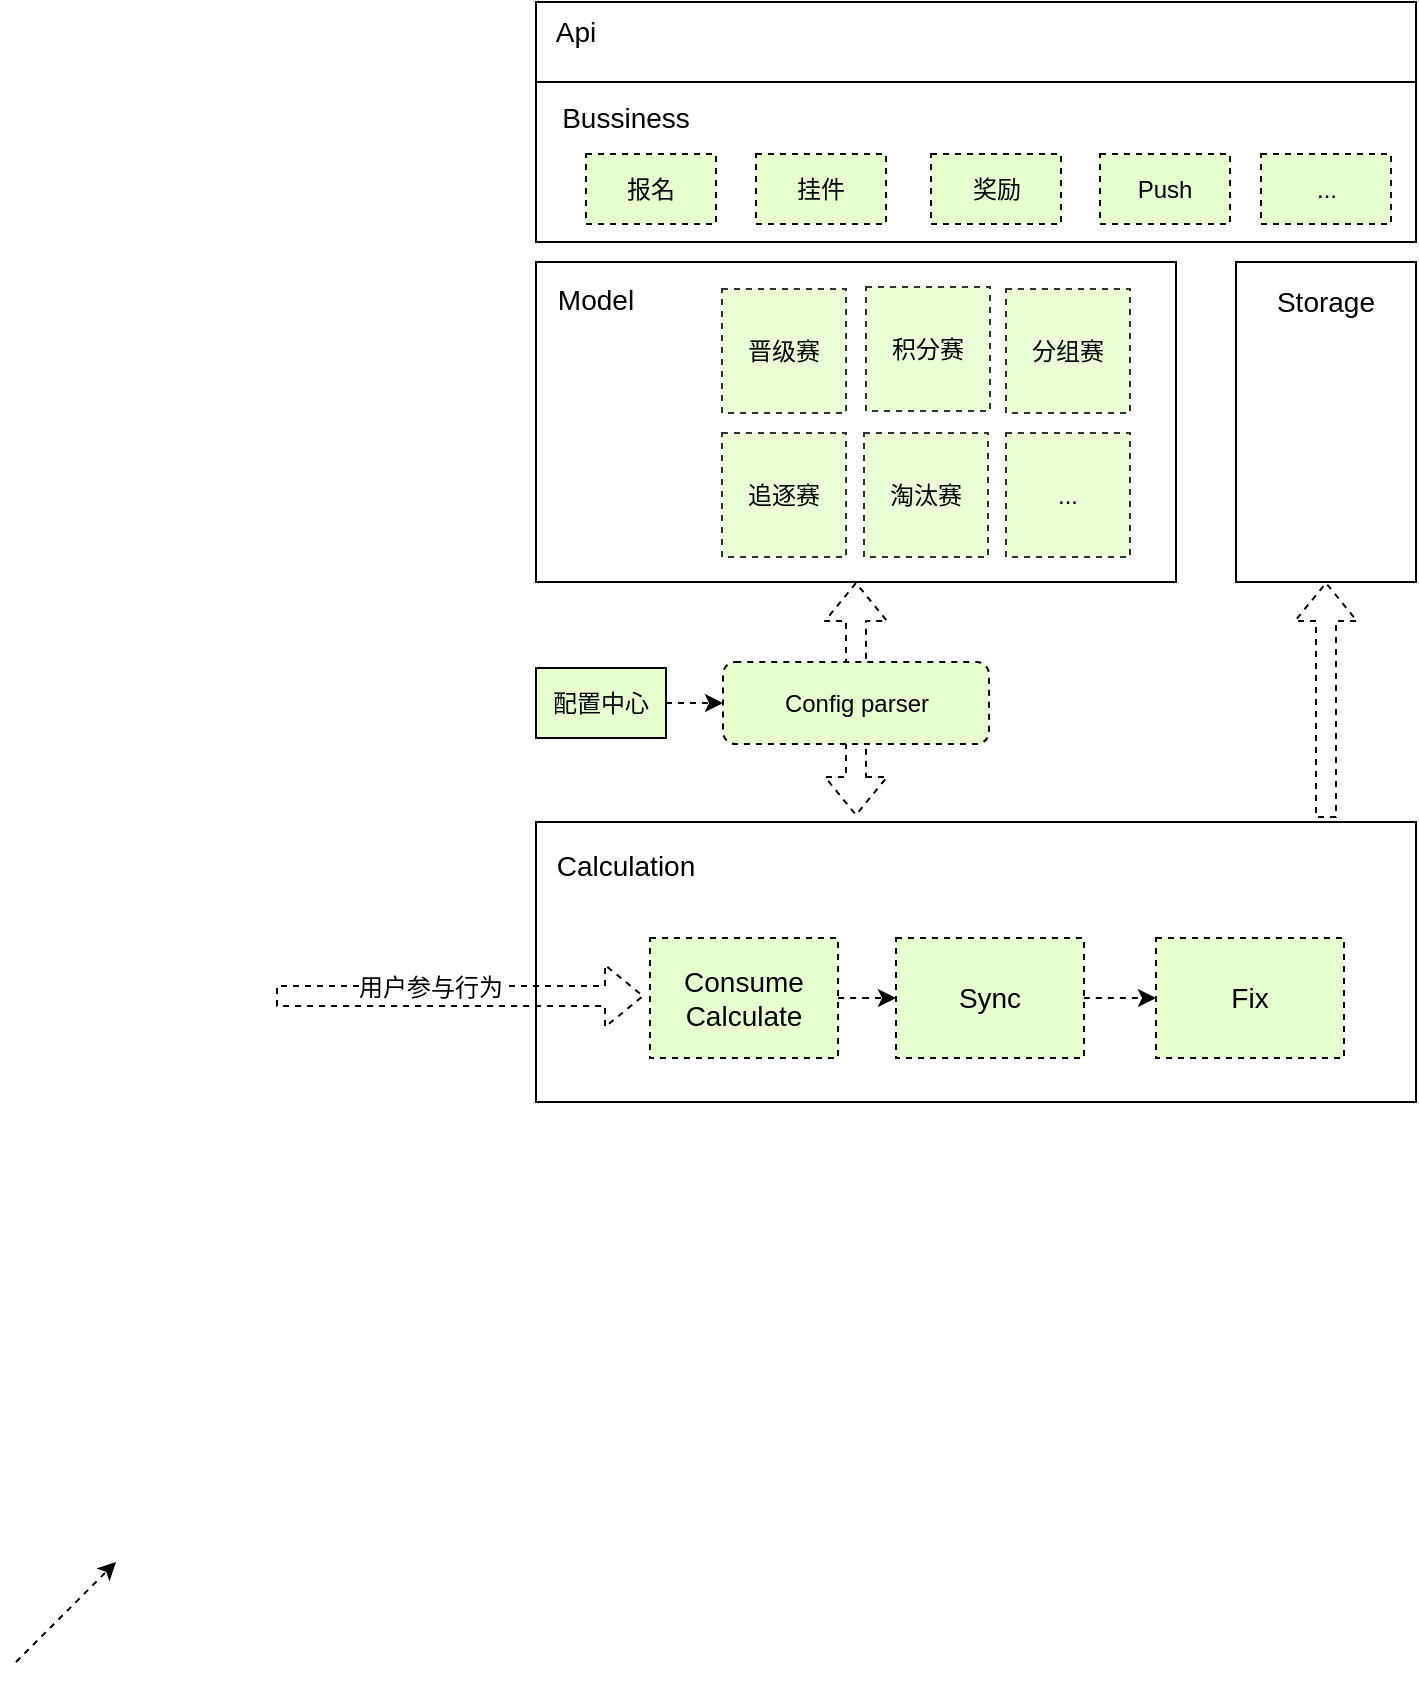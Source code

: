 <mxfile version="10.7.7" type="github"><diagram id="xEhpsPjz-JrfvKZ8K4dk" name="第 1 页"><mxGraphModel dx="1398" dy="858" grid="1" gridSize="10" guides="1" tooltips="1" connect="1" arrows="1" fold="1" page="1" pageScale="1" pageWidth="826" pageHeight="1169" math="0" shadow="0"><root><mxCell id="0"/><mxCell id="1" parent="0"/><mxCell id="2_gbh3nrMJRSnqGBZX9Q-56" value="" style="shape=flexArrow;endArrow=classic;startArrow=classic;html=1;dashed=1;entryX=0.5;entryY=1;entryDx=0;entryDy=0;" edge="1" parent="1" target="2_gbh3nrMJRSnqGBZX9Q-1"><mxGeometry width="50" height="50" relative="1" as="geometry"><mxPoint x="480" y="437" as="sourcePoint"/><mxPoint x="495" y="360" as="targetPoint"/></mxGeometry></mxCell><mxCell id="2_gbh3nrMJRSnqGBZX9Q-1" value="" style="rounded=0;whiteSpace=wrap;html=1;" vertex="1" parent="1"><mxGeometry x="320" y="160" width="320" height="160" as="geometry"/></mxCell><mxCell id="2_gbh3nrMJRSnqGBZX9Q-5" value="" style="rounded=0;whiteSpace=wrap;html=1;" vertex="1" parent="1"><mxGeometry x="320" y="440" width="440" height="140" as="geometry"/></mxCell><mxCell id="2_gbh3nrMJRSnqGBZX9Q-7" value="" style="rounded=0;whiteSpace=wrap;html=1;" vertex="1" parent="1"><mxGeometry x="320" y="70" width="440" height="80" as="geometry"/></mxCell><mxCell id="2_gbh3nrMJRSnqGBZX9Q-23" value="" style="rounded=0;whiteSpace=wrap;html=1;" vertex="1" parent="1"><mxGeometry x="670" y="160" width="90" height="160" as="geometry"/></mxCell><mxCell id="2_gbh3nrMJRSnqGBZX9Q-37" value="晋级赛" style="whiteSpace=wrap;html=1;aspect=fixed;rounded=0;shadow=0;glass=0;comic=0;opacity=80;arcSize=31;dashed=1;fillColor=#E6FFCC;" vertex="1" parent="1"><mxGeometry x="413" y="173.5" width="62" height="62" as="geometry"/></mxCell><mxCell id="2_gbh3nrMJRSnqGBZX9Q-44" value="积分赛" style="whiteSpace=wrap;html=1;aspect=fixed;rounded=0;shadow=0;glass=0;comic=0;opacity=80;arcSize=31;dashed=1;fillColor=#E6FFCC;" vertex="1" parent="1"><mxGeometry x="485" y="172.5" width="62" height="62" as="geometry"/></mxCell><mxCell id="2_gbh3nrMJRSnqGBZX9Q-45" value="追逐赛" style="whiteSpace=wrap;html=1;aspect=fixed;rounded=0;shadow=0;glass=0;comic=0;opacity=80;arcSize=31;dashed=1;fillColor=#E6FFCC;" vertex="1" parent="1"><mxGeometry x="413" y="245.5" width="62" height="62" as="geometry"/></mxCell><mxCell id="2_gbh3nrMJRSnqGBZX9Q-46" value="..." style="whiteSpace=wrap;html=1;aspect=fixed;rounded=0;shadow=0;glass=0;comic=0;opacity=80;arcSize=31;dashed=1;fillColor=#E6FFCC;" vertex="1" parent="1"><mxGeometry x="555" y="245.5" width="62" height="62" as="geometry"/></mxCell><mxCell id="2_gbh3nrMJRSnqGBZX9Q-47" value="淘汰赛" style="whiteSpace=wrap;html=1;aspect=fixed;rounded=0;shadow=0;glass=0;comic=0;opacity=80;arcSize=31;dashed=1;fillColor=#E6FFCC;" vertex="1" parent="1"><mxGeometry x="484" y="245.5" width="62" height="62" as="geometry"/></mxCell><mxCell id="2_gbh3nrMJRSnqGBZX9Q-48" value="分组赛" style="whiteSpace=wrap;html=1;aspect=fixed;rounded=0;shadow=0;glass=0;comic=0;opacity=80;arcSize=31;dashed=1;fillColor=#E6FFCC;" vertex="1" parent="1"><mxGeometry x="555" y="173.5" width="62" height="62" as="geometry"/></mxCell><mxCell id="2_gbh3nrMJRSnqGBZX9Q-52" value="Config parser&lt;br&gt;" style="rounded=1;whiteSpace=wrap;html=1;shadow=0;glass=0;dashed=1;comic=0;fillColor=#E6FFCC;" vertex="1" parent="1"><mxGeometry x="413.5" y="360" width="133" height="41" as="geometry"/></mxCell><mxCell id="2_gbh3nrMJRSnqGBZX9Q-58" value="" style="shape=flexArrow;endArrow=classic;html=1;dashed=1;entryX=0;entryY=0.5;entryDx=0;entryDy=0;" edge="1" parent="1"><mxGeometry width="50" height="50" relative="1" as="geometry"><mxPoint x="190" y="527" as="sourcePoint"/><mxPoint x="374" y="527" as="targetPoint"/></mxGeometry></mxCell><mxCell id="2_gbh3nrMJRSnqGBZX9Q-59" value="用户参与行为" style="text;html=1;resizable=0;points=[];align=center;verticalAlign=middle;labelBackgroundColor=#ffffff;" vertex="1" connectable="0" parent="2_gbh3nrMJRSnqGBZX9Q-58"><mxGeometry x="-0.17" y="4" relative="1" as="geometry"><mxPoint as="offset"/></mxGeometry></mxCell><mxCell id="2_gbh3nrMJRSnqGBZX9Q-69" value="报名" style="rounded=0;whiteSpace=wrap;html=1;shadow=0;glass=0;dashed=1;comic=0;strokeColor=#000000;fillColor=#E6FFCC;" vertex="1" parent="1"><mxGeometry x="345" y="106" width="65" height="35" as="geometry"/></mxCell><mxCell id="2_gbh3nrMJRSnqGBZX9Q-70" value="挂件" style="rounded=0;whiteSpace=wrap;html=1;shadow=0;glass=0;dashed=1;comic=0;strokeColor=#000000;fillColor=#E6FFCC;" vertex="1" parent="1"><mxGeometry x="430" y="106" width="65" height="35" as="geometry"/></mxCell><mxCell id="2_gbh3nrMJRSnqGBZX9Q-71" value="奖励" style="rounded=0;whiteSpace=wrap;html=1;shadow=0;glass=0;dashed=1;comic=0;strokeColor=#000000;fillColor=#E6FFCC;" vertex="1" parent="1"><mxGeometry x="517.5" y="106" width="65" height="35" as="geometry"/></mxCell><mxCell id="2_gbh3nrMJRSnqGBZX9Q-72" value="Model&lt;br style=&quot;font-size: 14px;&quot;&gt;" style="text;html=1;strokeColor=none;fillColor=none;align=center;verticalAlign=middle;whiteSpace=wrap;rounded=0;shadow=0;glass=0;dashed=1;comic=0;fontSize=14;" vertex="1" parent="1"><mxGeometry x="320" y="160" width="60" height="37" as="geometry"/></mxCell><mxCell id="2_gbh3nrMJRSnqGBZX9Q-75" value="&lt;span&gt;Calculation&lt;/span&gt;" style="text;html=1;strokeColor=none;fillColor=none;align=center;verticalAlign=middle;whiteSpace=wrap;rounded=0;shadow=0;glass=0;dashed=1;comic=0;fontSize=14;" vertex="1" parent="1"><mxGeometry x="320" y="440" width="90" height="44" as="geometry"/></mxCell><mxCell id="2_gbh3nrMJRSnqGBZX9Q-84" value="" style="edgeStyle=orthogonalEdgeStyle;curved=1;rounded=0;orthogonalLoop=1;jettySize=auto;html=1;dashed=1;fontSize=14;" edge="1" parent="1" source="2_gbh3nrMJRSnqGBZX9Q-76" target="2_gbh3nrMJRSnqGBZX9Q-83"><mxGeometry relative="1" as="geometry"/></mxCell><mxCell id="2_gbh3nrMJRSnqGBZX9Q-76" value="Consume Calculate" style="rounded=0;whiteSpace=wrap;html=1;shadow=0;glass=0;dashed=1;comic=0;strokeColor=#000000;fillColor=#E6FFCC;fontSize=14;" vertex="1" parent="1"><mxGeometry x="377" y="498" width="94" height="60" as="geometry"/></mxCell><mxCell id="2_gbh3nrMJRSnqGBZX9Q-88" style="edgeStyle=orthogonalEdgeStyle;curved=1;rounded=0;orthogonalLoop=1;jettySize=auto;html=1;exitX=1;exitY=0.5;exitDx=0;exitDy=0;dashed=1;fontSize=14;entryX=0;entryY=0.5;entryDx=0;entryDy=0;" edge="1" parent="1" source="2_gbh3nrMJRSnqGBZX9Q-83" target="2_gbh3nrMJRSnqGBZX9Q-85"><mxGeometry relative="1" as="geometry"/></mxCell><mxCell id="2_gbh3nrMJRSnqGBZX9Q-83" value="Sync" style="rounded=0;whiteSpace=wrap;html=1;shadow=0;glass=0;dashed=1;comic=0;strokeColor=#000000;fillColor=#E6FFCC;fontSize=14;" vertex="1" parent="1"><mxGeometry x="500" y="498" width="94" height="60" as="geometry"/></mxCell><mxCell id="2_gbh3nrMJRSnqGBZX9Q-77" value="&lt;span&gt;Bussiness&lt;/span&gt;" style="text;html=1;strokeColor=none;fillColor=none;align=center;verticalAlign=middle;whiteSpace=wrap;rounded=0;shadow=0;glass=0;dashed=1;comic=0;fontSize=14;" vertex="1" parent="1"><mxGeometry x="320" y="70" width="90" height="36" as="geometry"/></mxCell><mxCell id="2_gbh3nrMJRSnqGBZX9Q-78" value="Push" style="rounded=0;whiteSpace=wrap;html=1;shadow=0;glass=0;dashed=1;comic=0;strokeColor=#000000;fillColor=#E6FFCC;" vertex="1" parent="1"><mxGeometry x="602" y="106" width="65" height="35" as="geometry"/></mxCell><mxCell id="2_gbh3nrMJRSnqGBZX9Q-79" value="..." style="rounded=0;whiteSpace=wrap;html=1;shadow=0;glass=0;dashed=1;comic=0;strokeColor=#000000;fillColor=#E6FFCC;" vertex="1" parent="1"><mxGeometry x="682.5" y="106" width="65" height="35" as="geometry"/></mxCell><mxCell id="2_gbh3nrMJRSnqGBZX9Q-85" value="Fix" style="rounded=0;whiteSpace=wrap;html=1;shadow=0;glass=0;dashed=1;comic=0;strokeColor=#000000;fillColor=#E6FFCC;fontSize=14;" vertex="1" parent="1"><mxGeometry x="630" y="498" width="94" height="60" as="geometry"/></mxCell><mxCell id="2_gbh3nrMJRSnqGBZX9Q-87" value="" style="endArrow=classic;html=1;dashed=1;fontSize=14;" edge="1" parent="1"><mxGeometry width="50" height="50" relative="1" as="geometry"><mxPoint x="60" y="860" as="sourcePoint"/><mxPoint x="110" y="810" as="targetPoint"/></mxGeometry></mxCell><mxCell id="2_gbh3nrMJRSnqGBZX9Q-93" value="Storage" style="text;html=1;strokeColor=none;fillColor=none;align=center;verticalAlign=middle;whiteSpace=wrap;rounded=0;shadow=0;glass=0;dashed=1;comic=0;fontSize=14;" vertex="1" parent="1"><mxGeometry x="670" y="160" width="90" height="40" as="geometry"/></mxCell><mxCell id="2_gbh3nrMJRSnqGBZX9Q-94" value="" style="shape=flexArrow;endArrow=classic;html=1;dashed=1;fontSize=14;entryX=0.5;entryY=1;entryDx=0;entryDy=0;" edge="1" parent="1" target="2_gbh3nrMJRSnqGBZX9Q-23"><mxGeometry width="50" height="50" relative="1" as="geometry"><mxPoint x="715" y="438" as="sourcePoint"/><mxPoint x="740" y="370" as="targetPoint"/></mxGeometry></mxCell><mxCell id="2_gbh3nrMJRSnqGBZX9Q-97" style="edgeStyle=orthogonalEdgeStyle;rounded=0;orthogonalLoop=1;jettySize=auto;html=1;exitX=1;exitY=0.5;exitDx=0;exitDy=0;entryX=0;entryY=0.5;entryDx=0;entryDy=0;dashed=1;fontSize=14;" edge="1" parent="1" source="2_gbh3nrMJRSnqGBZX9Q-95" target="2_gbh3nrMJRSnqGBZX9Q-52"><mxGeometry relative="1" as="geometry"/></mxCell><mxCell id="2_gbh3nrMJRSnqGBZX9Q-95" value="配置中心" style="rounded=0;whiteSpace=wrap;html=1;shadow=0;glass=0;comic=0;strokeColor=#000000;fillColor=#E6FFCC;" vertex="1" parent="1"><mxGeometry x="320" y="363" width="65" height="35" as="geometry"/></mxCell><mxCell id="2_gbh3nrMJRSnqGBZX9Q-99" value="" style="rounded=0;whiteSpace=wrap;html=1;shadow=0;glass=0;comic=0;fontSize=14;" vertex="1" parent="1"><mxGeometry x="320" y="30" width="440" height="40" as="geometry"/></mxCell><mxCell id="2_gbh3nrMJRSnqGBZX9Q-100" value="&lt;span&gt;Api&lt;/span&gt;" style="text;html=1;strokeColor=none;fillColor=none;align=center;verticalAlign=middle;whiteSpace=wrap;rounded=0;shadow=0;glass=0;dashed=1;comic=0;fontSize=14;" vertex="1" parent="1"><mxGeometry x="320" y="30" width="40" height="30" as="geometry"/></mxCell></root></mxGraphModel></diagram></mxfile>